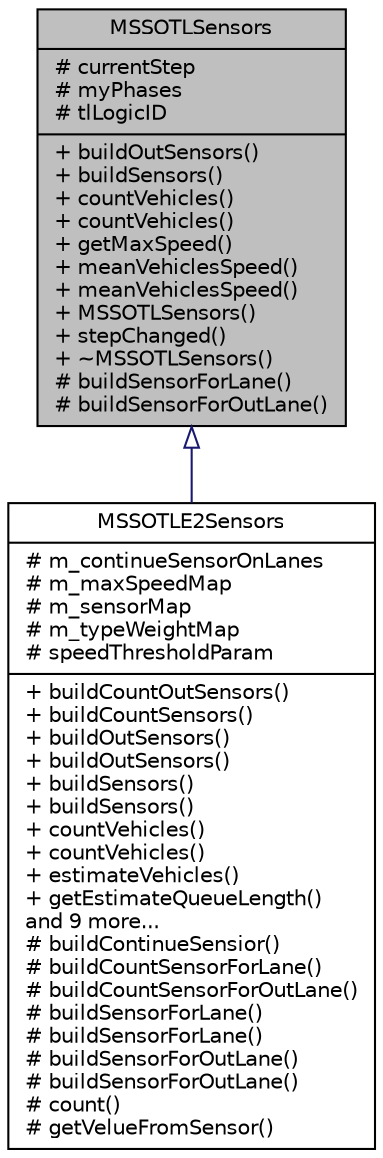 digraph "MSSOTLSensors"
{
  edge [fontname="Helvetica",fontsize="10",labelfontname="Helvetica",labelfontsize="10"];
  node [fontname="Helvetica",fontsize="10",shape=record];
  Node0 [label="{MSSOTLSensors\n|# currentStep\l# myPhases\l# tlLogicID\l|+ buildOutSensors()\l+ buildSensors()\l+ countVehicles()\l+ countVehicles()\l+ getMaxSpeed()\l+ meanVehiclesSpeed()\l+ meanVehiclesSpeed()\l+ MSSOTLSensors()\l+ stepChanged()\l+ ~MSSOTLSensors()\l# buildSensorForLane()\l# buildSensorForOutLane()\l}",height=0.2,width=0.4,color="black", fillcolor="grey75", style="filled", fontcolor="black"];
  Node0 -> Node1 [dir="back",color="midnightblue",fontsize="10",style="solid",arrowtail="onormal",fontname="Helvetica"];
  Node1 [label="{MSSOTLE2Sensors\n|# m_continueSensorOnLanes\l# m_maxSpeedMap\l# m_sensorMap\l# m_typeWeightMap\l# speedThresholdParam\l|+ buildCountOutSensors()\l+ buildCountSensors()\l+ buildOutSensors()\l+ buildOutSensors()\l+ buildSensors()\l+ buildSensors()\l+ countVehicles()\l+ countVehicles()\l+ estimateVehicles()\l+ getEstimateQueueLength()\land 9 more...\l# buildContinueSensior()\l# buildCountSensorForLane()\l# buildCountSensorForOutLane()\l# buildSensorForLane()\l# buildSensorForLane()\l# buildSensorForOutLane()\l# buildSensorForOutLane()\l# count()\l# getVelueFromSensor()\l}",height=0.2,width=0.4,color="black", fillcolor="white", style="filled",URL="$de/d42/class_m_s_s_o_t_l_e2_sensors.html"];
}
